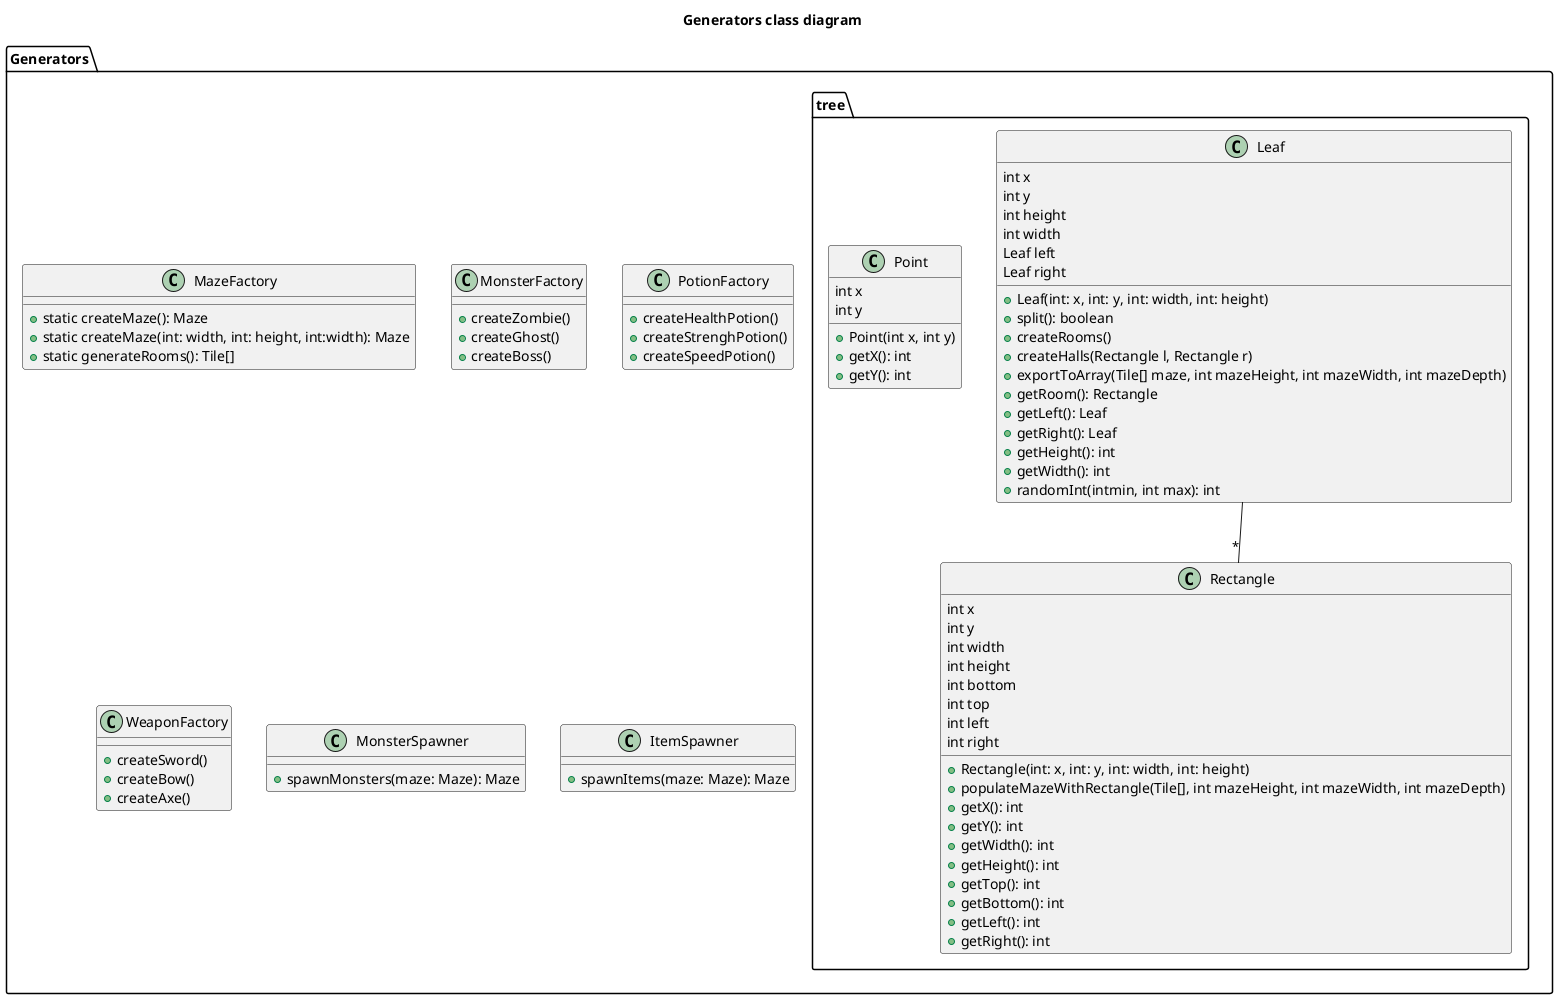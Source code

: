 @startuml Generators class diagram
title Generators class diagram

package Generators {
    class MazeFactory {
        + static createMaze(): Maze
        + static createMaze(int: width, int: height, int:width): Maze
        + static generateRooms(): Tile[]
    }

    class MonsterFactory {
        + createZombie()
        + createGhost()
        + createBoss()
    }

    class PotionFactory {
        + createHealthPotion()
        + createStrenghPotion()
        + createSpeedPotion()
    }

    class WeaponFactory {
        + createSword()
        + createBow()
        + createAxe()
    }

    class MonsterSpawner {
        + spawnMonsters(maze: Maze): Maze
    }

    class ItemSpawner {
        + spawnItems(maze: Maze): Maze
    }

    package tree {
        class Leaf {
            int x
            int y
            int height
            int width
            Leaf left
            Leaf right
            + Leaf(int: x, int: y, int: width, int: height)
            + split(): boolean
            + createRooms()
            + createHalls(Rectangle l, Rectangle r)
            + exportToArray(Tile[] maze, int mazeHeight, int mazeWidth, int mazeDepth)
            + getRoom(): Rectangle
            + getLeft(): Leaf
            + getRight(): Leaf
            + getHeight(): int
            + getWidth(): int
            + randomInt(intmin, int max): int
        }
        class Rectangle {
            int x
            int y
            int width
            int height
            int bottom
            int top
            int left
            int right
            + Rectangle(int: x, int: y, int: width, int: height)
            + populateMazeWithRectangle(Tile[], int mazeHeight, int mazeWidth, int mazeDepth)
            + getX(): int
            + getY(): int
            + getWidth(): int
            + getHeight(): int       
            + getTop(): int
            + getBottom(): int          
            + getLeft(): int
            + getRight(): int
        }
        class Point {
            int x
            int y
            + Point(int x, int y)
            + getX(): int
            + getY(): int
        }

        Leaf -- "*" Rectangle
    }
}

@enduml
